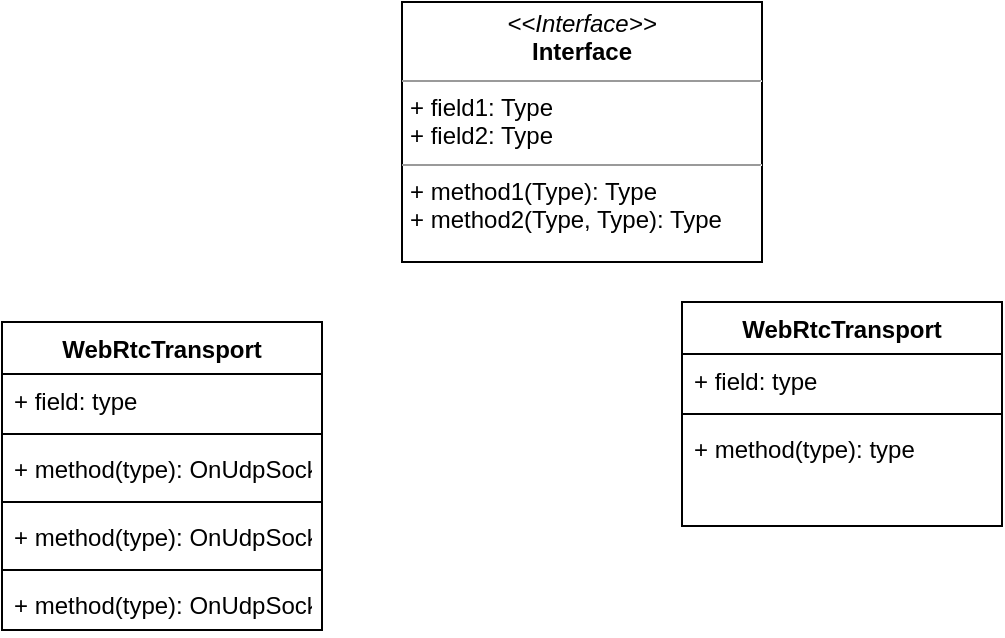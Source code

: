 <mxfile version="20.0.3" type="github"><diagram id="C7yYQ_p85xzNqxfkVTD4" name="Page-1"><mxGraphModel dx="1605" dy="561" grid="1" gridSize="10" guides="1" tooltips="1" connect="1" arrows="1" fold="1" page="1" pageScale="1" pageWidth="827" pageHeight="1169" math="0" shadow="0"><root><mxCell id="0"/><mxCell id="1" parent="0"/><mxCell id="8PtQkceEUMD9FGPDLvbn-1" value="WebRtcTransport" style="swimlane;fontStyle=1;align=center;verticalAlign=top;childLayout=stackLayout;horizontal=1;startSize=26;horizontalStack=0;resizeParent=1;resizeParentMax=0;resizeLast=0;collapsible=1;marginBottom=0;" vertex="1" parent="1"><mxGeometry x="240" y="180" width="160" height="112" as="geometry"><mxRectangle x="100" y="190" width="140" height="30" as="alternateBounds"/></mxGeometry></mxCell><mxCell id="8PtQkceEUMD9FGPDLvbn-2" value="+ field: type" style="text;strokeColor=none;fillColor=none;align=left;verticalAlign=top;spacingLeft=4;spacingRight=4;overflow=hidden;rotatable=0;points=[[0,0.5],[1,0.5]];portConstraint=eastwest;" vertex="1" parent="8PtQkceEUMD9FGPDLvbn-1"><mxGeometry y="26" width="160" height="26" as="geometry"/></mxCell><mxCell id="8PtQkceEUMD9FGPDLvbn-3" value="" style="line;strokeWidth=1;fillColor=none;align=left;verticalAlign=middle;spacingTop=-1;spacingLeft=3;spacingRight=3;rotatable=0;labelPosition=right;points=[];portConstraint=eastwest;" vertex="1" parent="8PtQkceEUMD9FGPDLvbn-1"><mxGeometry y="52" width="160" height="8" as="geometry"/></mxCell><mxCell id="8PtQkceEUMD9FGPDLvbn-4" value="+ method(type): type" style="text;strokeColor=none;fillColor=none;align=left;verticalAlign=top;spacingLeft=4;spacingRight=4;overflow=hidden;rotatable=0;points=[[0,0.5],[1,0.5]];portConstraint=eastwest;" vertex="1" parent="8PtQkceEUMD9FGPDLvbn-1"><mxGeometry y="60" width="160" height="26" as="geometry"/></mxCell><mxCell id="8PtQkceEUMD9FGPDLvbn-32" style="text;strokeColor=none;fillColor=none;align=left;verticalAlign=top;spacingLeft=4;spacingRight=4;overflow=hidden;rotatable=0;points=[[0,0.5],[1,0.5]];portConstraint=eastwest;" vertex="1" parent="8PtQkceEUMD9FGPDLvbn-1"><mxGeometry y="86" width="160" height="26" as="geometry"/></mxCell><mxCell id="8PtQkceEUMD9FGPDLvbn-18" value="WebRtcTransport" style="swimlane;fontStyle=1;align=center;verticalAlign=top;childLayout=stackLayout;horizontal=1;startSize=26;horizontalStack=0;resizeParent=1;resizeParentMax=0;resizeLast=0;collapsible=1;marginBottom=0;" vertex="1" parent="1"><mxGeometry x="-100" y="190" width="160" height="154" as="geometry"><mxRectangle x="100" y="190" width="140" height="30" as="alternateBounds"/></mxGeometry></mxCell><mxCell id="8PtQkceEUMD9FGPDLvbn-19" value="+ field: type" style="text;strokeColor=none;fillColor=none;align=left;verticalAlign=top;spacingLeft=4;spacingRight=4;overflow=hidden;rotatable=0;points=[[0,0.5],[1,0.5]];portConstraint=eastwest;" vertex="1" parent="8PtQkceEUMD9FGPDLvbn-18"><mxGeometry y="26" width="160" height="26" as="geometry"/></mxCell><mxCell id="8PtQkceEUMD9FGPDLvbn-20" value="" style="line;strokeWidth=1;fillColor=none;align=left;verticalAlign=middle;spacingTop=-1;spacingLeft=3;spacingRight=3;rotatable=0;labelPosition=right;points=[];portConstraint=eastwest;" vertex="1" parent="8PtQkceEUMD9FGPDLvbn-18"><mxGeometry y="52" width="160" height="8" as="geometry"/></mxCell><mxCell id="8PtQkceEUMD9FGPDLvbn-21" value="+ method(type): OnUdpSocketPacketReceived" style="text;strokeColor=none;fillColor=none;align=left;verticalAlign=top;spacingLeft=4;spacingRight=4;overflow=hidden;rotatable=0;points=[[0,0.5],[1,0.5]];portConstraint=eastwest;" vertex="1" parent="8PtQkceEUMD9FGPDLvbn-18"><mxGeometry y="60" width="160" height="26" as="geometry"/></mxCell><mxCell id="8PtQkceEUMD9FGPDLvbn-53" value="" style="group" vertex="1" connectable="0" parent="8PtQkceEUMD9FGPDLvbn-18"><mxGeometry y="86" width="160" height="34" as="geometry"/></mxCell><mxCell id="8PtQkceEUMD9FGPDLvbn-50" value="" style="line;strokeWidth=1;fillColor=none;align=left;verticalAlign=middle;spacingTop=-1;spacingLeft=3;spacingRight=3;rotatable=0;labelPosition=right;points=[];portConstraint=eastwest;" vertex="1" parent="8PtQkceEUMD9FGPDLvbn-53"><mxGeometry width="160" height="8" as="geometry"/></mxCell><mxCell id="8PtQkceEUMD9FGPDLvbn-51" value="+ method(type): OnUdpSocketPacketReceived" style="text;strokeColor=none;fillColor=none;align=left;verticalAlign=top;spacingLeft=4;spacingRight=4;overflow=hidden;rotatable=0;points=[[0,0.5],[1,0.5]];portConstraint=eastwest;" vertex="1" parent="8PtQkceEUMD9FGPDLvbn-53"><mxGeometry y="8" width="160" height="26" as="geometry"/></mxCell><mxCell id="8PtQkceEUMD9FGPDLvbn-54" value="" style="group" vertex="1" connectable="0" parent="8PtQkceEUMD9FGPDLvbn-18"><mxGeometry y="120" width="160" height="34" as="geometry"/></mxCell><mxCell id="8PtQkceEUMD9FGPDLvbn-55" value="" style="line;strokeWidth=1;fillColor=none;align=left;verticalAlign=middle;spacingTop=-1;spacingLeft=3;spacingRight=3;rotatable=0;labelPosition=right;points=[];portConstraint=eastwest;" vertex="1" parent="8PtQkceEUMD9FGPDLvbn-54"><mxGeometry width="160" height="8" as="geometry"/></mxCell><mxCell id="8PtQkceEUMD9FGPDLvbn-56" value="+ method(type): OnUdpSocketPacketReceived" style="text;strokeColor=none;fillColor=none;align=left;verticalAlign=top;spacingLeft=4;spacingRight=4;overflow=hidden;rotatable=0;points=[[0,0.5],[1,0.5]];portConstraint=eastwest;" vertex="1" parent="8PtQkceEUMD9FGPDLvbn-54"><mxGeometry y="8" width="160" height="26" as="geometry"/></mxCell><mxCell id="8PtQkceEUMD9FGPDLvbn-22" value="&lt;p style=&quot;margin:0px;margin-top:4px;text-align:center;&quot;&gt;&lt;i&gt;&amp;lt;&amp;lt;Interface&amp;gt;&amp;gt;&lt;/i&gt;&lt;br/&gt;&lt;b&gt;Interface&lt;/b&gt;&lt;/p&gt;&lt;hr size=&quot;1&quot;/&gt;&lt;p style=&quot;margin:0px;margin-left:4px;&quot;&gt;+ field1: Type&lt;br/&gt;+ field2: Type&lt;/p&gt;&lt;hr size=&quot;1&quot;/&gt;&lt;p style=&quot;margin:0px;margin-left:4px;&quot;&gt;+ method1(Type): Type&lt;br/&gt;+ method2(Type, Type): Type&lt;/p&gt;" style="verticalAlign=top;align=left;overflow=fill;fontSize=12;fontFamily=Helvetica;html=1;" vertex="1" parent="1"><mxGeometry x="100" y="30" width="180" height="130" as="geometry"/></mxCell></root></mxGraphModel></diagram></mxfile>
